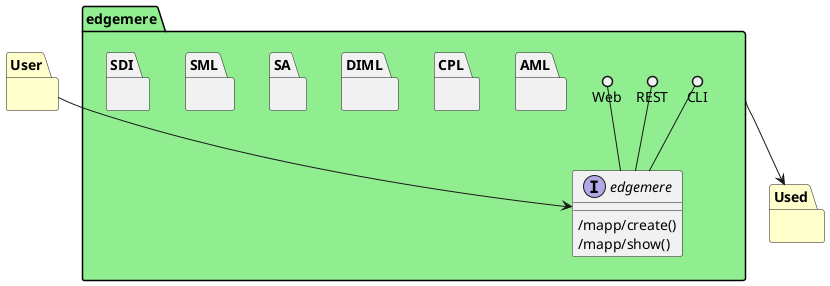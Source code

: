 @startuml

package "User" #ffffcc {

}

package "Used" #ffffcc {

}

package "edgemere" #lightgreen {

    interface "edgemere" as i {
            /mapp/create()
            /mapp/show()
    
    }


    CLI ()-- i
    REST ()-- i
    Web ()-- i
    


package AML {
}

package CPL {
}

package DIML {
}

package SA {
}

package SML {
}

package SDI {
}

}
User --> i
"edgemere" --> Used

@enduml
